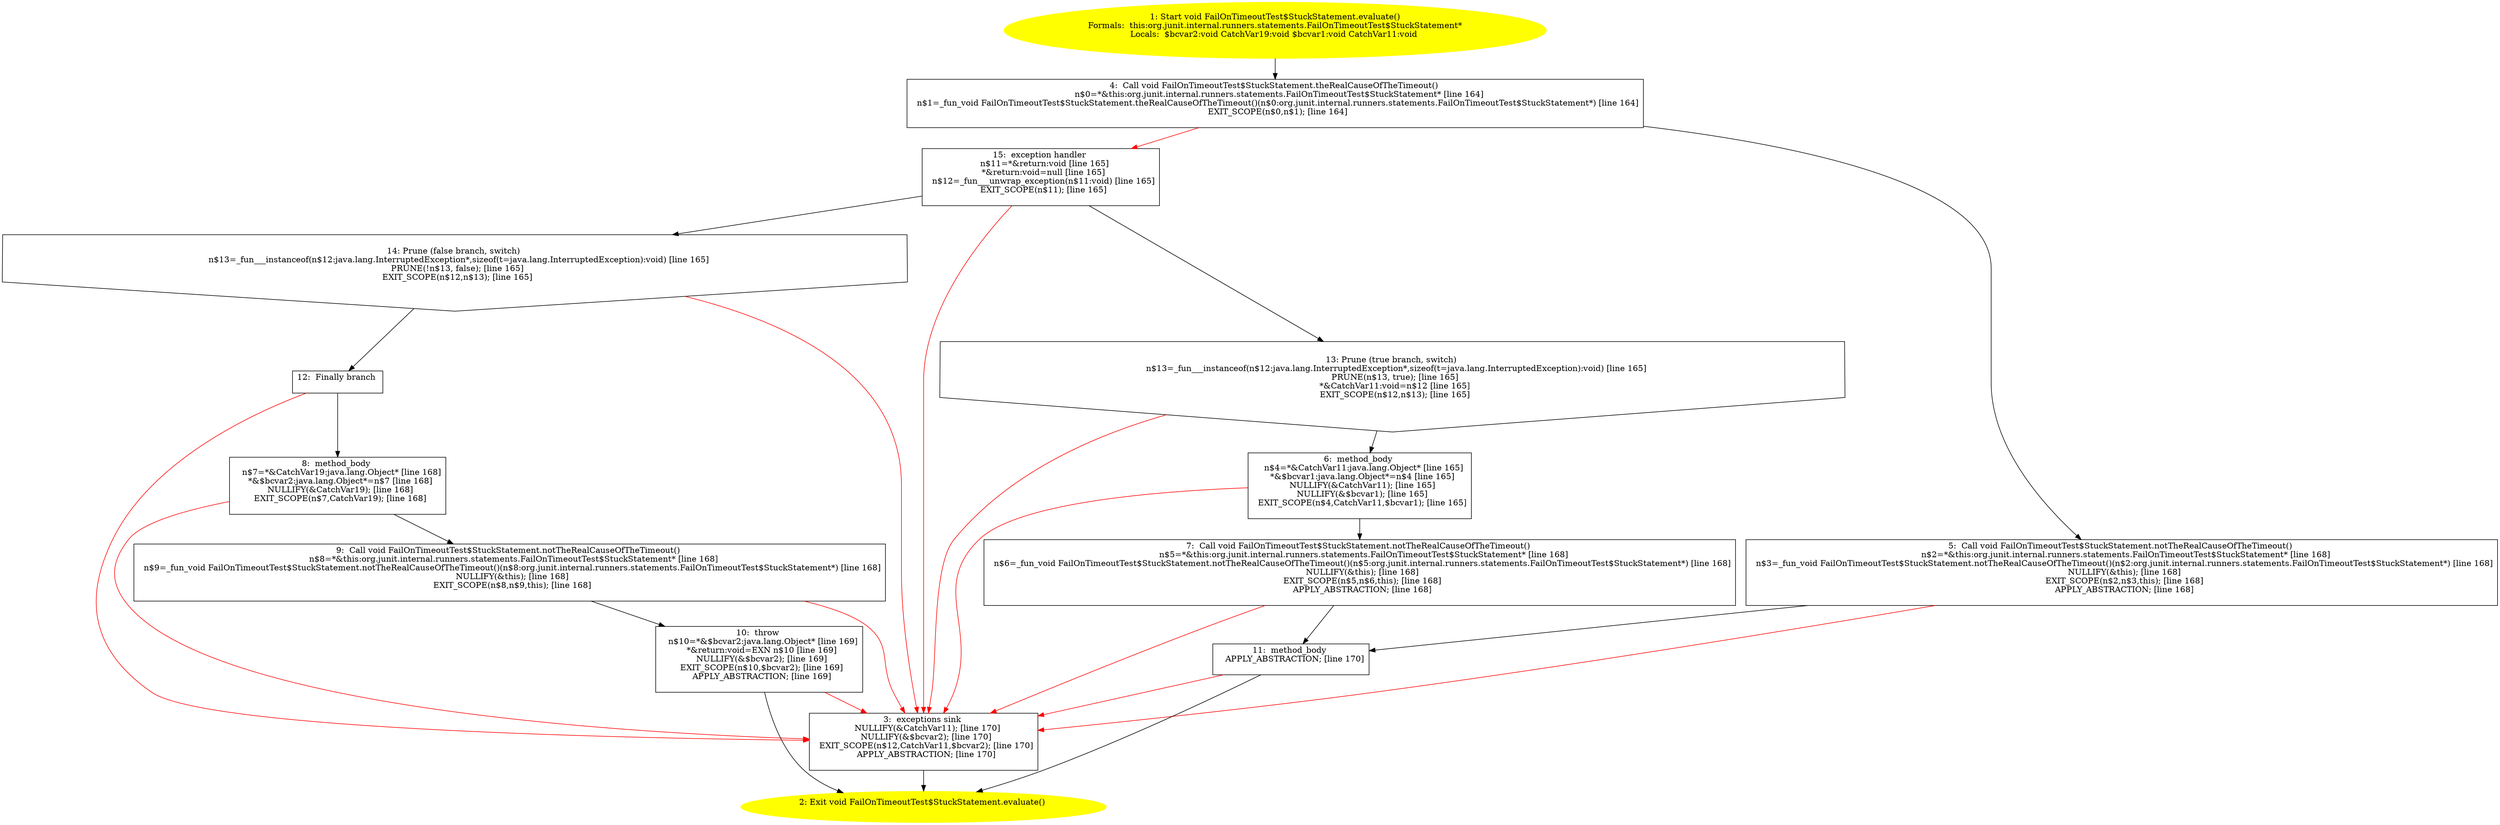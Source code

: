 /* @generated */
digraph cfg {
"org.junit.internal.runners.statements.FailOnTimeoutTest$StuckStatement.evaluate():void.7246fceee2d5349138592a4b46dc74e7_1" [label="1: Start void FailOnTimeoutTest$StuckStatement.evaluate()\nFormals:  this:org.junit.internal.runners.statements.FailOnTimeoutTest$StuckStatement*\nLocals:  $bcvar2:void CatchVar19:void $bcvar1:void CatchVar11:void \n  " color=yellow style=filled]
	

	 "org.junit.internal.runners.statements.FailOnTimeoutTest$StuckStatement.evaluate():void.7246fceee2d5349138592a4b46dc74e7_1" -> "org.junit.internal.runners.statements.FailOnTimeoutTest$StuckStatement.evaluate():void.7246fceee2d5349138592a4b46dc74e7_4" ;
"org.junit.internal.runners.statements.FailOnTimeoutTest$StuckStatement.evaluate():void.7246fceee2d5349138592a4b46dc74e7_2" [label="2: Exit void FailOnTimeoutTest$StuckStatement.evaluate() \n  " color=yellow style=filled]
	

"org.junit.internal.runners.statements.FailOnTimeoutTest$StuckStatement.evaluate():void.7246fceee2d5349138592a4b46dc74e7_3" [label="3:  exceptions sink \n   NULLIFY(&CatchVar11); [line 170]\n  NULLIFY(&$bcvar2); [line 170]\n  EXIT_SCOPE(n$12,CatchVar11,$bcvar2); [line 170]\n  APPLY_ABSTRACTION; [line 170]\n " shape="box"]
	

	 "org.junit.internal.runners.statements.FailOnTimeoutTest$StuckStatement.evaluate():void.7246fceee2d5349138592a4b46dc74e7_3" -> "org.junit.internal.runners.statements.FailOnTimeoutTest$StuckStatement.evaluate():void.7246fceee2d5349138592a4b46dc74e7_2" ;
"org.junit.internal.runners.statements.FailOnTimeoutTest$StuckStatement.evaluate():void.7246fceee2d5349138592a4b46dc74e7_4" [label="4:  Call void FailOnTimeoutTest$StuckStatement.theRealCauseOfTheTimeout() \n   n$0=*&this:org.junit.internal.runners.statements.FailOnTimeoutTest$StuckStatement* [line 164]\n  n$1=_fun_void FailOnTimeoutTest$StuckStatement.theRealCauseOfTheTimeout()(n$0:org.junit.internal.runners.statements.FailOnTimeoutTest$StuckStatement*) [line 164]\n  EXIT_SCOPE(n$0,n$1); [line 164]\n " shape="box"]
	

	 "org.junit.internal.runners.statements.FailOnTimeoutTest$StuckStatement.evaluate():void.7246fceee2d5349138592a4b46dc74e7_4" -> "org.junit.internal.runners.statements.FailOnTimeoutTest$StuckStatement.evaluate():void.7246fceee2d5349138592a4b46dc74e7_5" ;
	 "org.junit.internal.runners.statements.FailOnTimeoutTest$StuckStatement.evaluate():void.7246fceee2d5349138592a4b46dc74e7_4" -> "org.junit.internal.runners.statements.FailOnTimeoutTest$StuckStatement.evaluate():void.7246fceee2d5349138592a4b46dc74e7_15" [color="red" ];
"org.junit.internal.runners.statements.FailOnTimeoutTest$StuckStatement.evaluate():void.7246fceee2d5349138592a4b46dc74e7_5" [label="5:  Call void FailOnTimeoutTest$StuckStatement.notTheRealCauseOfTheTimeout() \n   n$2=*&this:org.junit.internal.runners.statements.FailOnTimeoutTest$StuckStatement* [line 168]\n  n$3=_fun_void FailOnTimeoutTest$StuckStatement.notTheRealCauseOfTheTimeout()(n$2:org.junit.internal.runners.statements.FailOnTimeoutTest$StuckStatement*) [line 168]\n  NULLIFY(&this); [line 168]\n  EXIT_SCOPE(n$2,n$3,this); [line 168]\n  APPLY_ABSTRACTION; [line 168]\n " shape="box"]
	

	 "org.junit.internal.runners.statements.FailOnTimeoutTest$StuckStatement.evaluate():void.7246fceee2d5349138592a4b46dc74e7_5" -> "org.junit.internal.runners.statements.FailOnTimeoutTest$StuckStatement.evaluate():void.7246fceee2d5349138592a4b46dc74e7_11" ;
	 "org.junit.internal.runners.statements.FailOnTimeoutTest$StuckStatement.evaluate():void.7246fceee2d5349138592a4b46dc74e7_5" -> "org.junit.internal.runners.statements.FailOnTimeoutTest$StuckStatement.evaluate():void.7246fceee2d5349138592a4b46dc74e7_3" [color="red" ];
"org.junit.internal.runners.statements.FailOnTimeoutTest$StuckStatement.evaluate():void.7246fceee2d5349138592a4b46dc74e7_6" [label="6:  method_body \n   n$4=*&CatchVar11:java.lang.Object* [line 165]\n  *&$bcvar1:java.lang.Object*=n$4 [line 165]\n  NULLIFY(&CatchVar11); [line 165]\n  NULLIFY(&$bcvar1); [line 165]\n  EXIT_SCOPE(n$4,CatchVar11,$bcvar1); [line 165]\n " shape="box"]
	

	 "org.junit.internal.runners.statements.FailOnTimeoutTest$StuckStatement.evaluate():void.7246fceee2d5349138592a4b46dc74e7_6" -> "org.junit.internal.runners.statements.FailOnTimeoutTest$StuckStatement.evaluate():void.7246fceee2d5349138592a4b46dc74e7_7" ;
	 "org.junit.internal.runners.statements.FailOnTimeoutTest$StuckStatement.evaluate():void.7246fceee2d5349138592a4b46dc74e7_6" -> "org.junit.internal.runners.statements.FailOnTimeoutTest$StuckStatement.evaluate():void.7246fceee2d5349138592a4b46dc74e7_3" [color="red" ];
"org.junit.internal.runners.statements.FailOnTimeoutTest$StuckStatement.evaluate():void.7246fceee2d5349138592a4b46dc74e7_7" [label="7:  Call void FailOnTimeoutTest$StuckStatement.notTheRealCauseOfTheTimeout() \n   n$5=*&this:org.junit.internal.runners.statements.FailOnTimeoutTest$StuckStatement* [line 168]\n  n$6=_fun_void FailOnTimeoutTest$StuckStatement.notTheRealCauseOfTheTimeout()(n$5:org.junit.internal.runners.statements.FailOnTimeoutTest$StuckStatement*) [line 168]\n  NULLIFY(&this); [line 168]\n  EXIT_SCOPE(n$5,n$6,this); [line 168]\n  APPLY_ABSTRACTION; [line 168]\n " shape="box"]
	

	 "org.junit.internal.runners.statements.FailOnTimeoutTest$StuckStatement.evaluate():void.7246fceee2d5349138592a4b46dc74e7_7" -> "org.junit.internal.runners.statements.FailOnTimeoutTest$StuckStatement.evaluate():void.7246fceee2d5349138592a4b46dc74e7_11" ;
	 "org.junit.internal.runners.statements.FailOnTimeoutTest$StuckStatement.evaluate():void.7246fceee2d5349138592a4b46dc74e7_7" -> "org.junit.internal.runners.statements.FailOnTimeoutTest$StuckStatement.evaluate():void.7246fceee2d5349138592a4b46dc74e7_3" [color="red" ];
"org.junit.internal.runners.statements.FailOnTimeoutTest$StuckStatement.evaluate():void.7246fceee2d5349138592a4b46dc74e7_8" [label="8:  method_body \n   n$7=*&CatchVar19:java.lang.Object* [line 168]\n  *&$bcvar2:java.lang.Object*=n$7 [line 168]\n  NULLIFY(&CatchVar19); [line 168]\n  EXIT_SCOPE(n$7,CatchVar19); [line 168]\n " shape="box"]
	

	 "org.junit.internal.runners.statements.FailOnTimeoutTest$StuckStatement.evaluate():void.7246fceee2d5349138592a4b46dc74e7_8" -> "org.junit.internal.runners.statements.FailOnTimeoutTest$StuckStatement.evaluate():void.7246fceee2d5349138592a4b46dc74e7_9" ;
	 "org.junit.internal.runners.statements.FailOnTimeoutTest$StuckStatement.evaluate():void.7246fceee2d5349138592a4b46dc74e7_8" -> "org.junit.internal.runners.statements.FailOnTimeoutTest$StuckStatement.evaluate():void.7246fceee2d5349138592a4b46dc74e7_3" [color="red" ];
"org.junit.internal.runners.statements.FailOnTimeoutTest$StuckStatement.evaluate():void.7246fceee2d5349138592a4b46dc74e7_9" [label="9:  Call void FailOnTimeoutTest$StuckStatement.notTheRealCauseOfTheTimeout() \n   n$8=*&this:org.junit.internal.runners.statements.FailOnTimeoutTest$StuckStatement* [line 168]\n  n$9=_fun_void FailOnTimeoutTest$StuckStatement.notTheRealCauseOfTheTimeout()(n$8:org.junit.internal.runners.statements.FailOnTimeoutTest$StuckStatement*) [line 168]\n  NULLIFY(&this); [line 168]\n  EXIT_SCOPE(n$8,n$9,this); [line 168]\n " shape="box"]
	

	 "org.junit.internal.runners.statements.FailOnTimeoutTest$StuckStatement.evaluate():void.7246fceee2d5349138592a4b46dc74e7_9" -> "org.junit.internal.runners.statements.FailOnTimeoutTest$StuckStatement.evaluate():void.7246fceee2d5349138592a4b46dc74e7_10" ;
	 "org.junit.internal.runners.statements.FailOnTimeoutTest$StuckStatement.evaluate():void.7246fceee2d5349138592a4b46dc74e7_9" -> "org.junit.internal.runners.statements.FailOnTimeoutTest$StuckStatement.evaluate():void.7246fceee2d5349138592a4b46dc74e7_3" [color="red" ];
"org.junit.internal.runners.statements.FailOnTimeoutTest$StuckStatement.evaluate():void.7246fceee2d5349138592a4b46dc74e7_10" [label="10:  throw \n   n$10=*&$bcvar2:java.lang.Object* [line 169]\n  *&return:void=EXN n$10 [line 169]\n  NULLIFY(&$bcvar2); [line 169]\n  EXIT_SCOPE(n$10,$bcvar2); [line 169]\n  APPLY_ABSTRACTION; [line 169]\n " shape="box"]
	

	 "org.junit.internal.runners.statements.FailOnTimeoutTest$StuckStatement.evaluate():void.7246fceee2d5349138592a4b46dc74e7_10" -> "org.junit.internal.runners.statements.FailOnTimeoutTest$StuckStatement.evaluate():void.7246fceee2d5349138592a4b46dc74e7_2" ;
	 "org.junit.internal.runners.statements.FailOnTimeoutTest$StuckStatement.evaluate():void.7246fceee2d5349138592a4b46dc74e7_10" -> "org.junit.internal.runners.statements.FailOnTimeoutTest$StuckStatement.evaluate():void.7246fceee2d5349138592a4b46dc74e7_3" [color="red" ];
"org.junit.internal.runners.statements.FailOnTimeoutTest$StuckStatement.evaluate():void.7246fceee2d5349138592a4b46dc74e7_11" [label="11:  method_body \n   APPLY_ABSTRACTION; [line 170]\n " shape="box"]
	

	 "org.junit.internal.runners.statements.FailOnTimeoutTest$StuckStatement.evaluate():void.7246fceee2d5349138592a4b46dc74e7_11" -> "org.junit.internal.runners.statements.FailOnTimeoutTest$StuckStatement.evaluate():void.7246fceee2d5349138592a4b46dc74e7_2" ;
	 "org.junit.internal.runners.statements.FailOnTimeoutTest$StuckStatement.evaluate():void.7246fceee2d5349138592a4b46dc74e7_11" -> "org.junit.internal.runners.statements.FailOnTimeoutTest$StuckStatement.evaluate():void.7246fceee2d5349138592a4b46dc74e7_3" [color="red" ];
"org.junit.internal.runners.statements.FailOnTimeoutTest$StuckStatement.evaluate():void.7246fceee2d5349138592a4b46dc74e7_12" [label="12:  Finally branch \n  " shape="box"]
	

	 "org.junit.internal.runners.statements.FailOnTimeoutTest$StuckStatement.evaluate():void.7246fceee2d5349138592a4b46dc74e7_12" -> "org.junit.internal.runners.statements.FailOnTimeoutTest$StuckStatement.evaluate():void.7246fceee2d5349138592a4b46dc74e7_8" ;
	 "org.junit.internal.runners.statements.FailOnTimeoutTest$StuckStatement.evaluate():void.7246fceee2d5349138592a4b46dc74e7_12" -> "org.junit.internal.runners.statements.FailOnTimeoutTest$StuckStatement.evaluate():void.7246fceee2d5349138592a4b46dc74e7_3" [color="red" ];
"org.junit.internal.runners.statements.FailOnTimeoutTest$StuckStatement.evaluate():void.7246fceee2d5349138592a4b46dc74e7_13" [label="13: Prune (true branch, switch) \n   n$13=_fun___instanceof(n$12:java.lang.InterruptedException*,sizeof(t=java.lang.InterruptedException):void) [line 165]\n  PRUNE(n$13, true); [line 165]\n  *&CatchVar11:void=n$12 [line 165]\n  EXIT_SCOPE(n$12,n$13); [line 165]\n " shape="invhouse"]
	

	 "org.junit.internal.runners.statements.FailOnTimeoutTest$StuckStatement.evaluate():void.7246fceee2d5349138592a4b46dc74e7_13" -> "org.junit.internal.runners.statements.FailOnTimeoutTest$StuckStatement.evaluate():void.7246fceee2d5349138592a4b46dc74e7_6" ;
	 "org.junit.internal.runners.statements.FailOnTimeoutTest$StuckStatement.evaluate():void.7246fceee2d5349138592a4b46dc74e7_13" -> "org.junit.internal.runners.statements.FailOnTimeoutTest$StuckStatement.evaluate():void.7246fceee2d5349138592a4b46dc74e7_3" [color="red" ];
"org.junit.internal.runners.statements.FailOnTimeoutTest$StuckStatement.evaluate():void.7246fceee2d5349138592a4b46dc74e7_14" [label="14: Prune (false branch, switch) \n   n$13=_fun___instanceof(n$12:java.lang.InterruptedException*,sizeof(t=java.lang.InterruptedException):void) [line 165]\n  PRUNE(!n$13, false); [line 165]\n  EXIT_SCOPE(n$12,n$13); [line 165]\n " shape="invhouse"]
	

	 "org.junit.internal.runners.statements.FailOnTimeoutTest$StuckStatement.evaluate():void.7246fceee2d5349138592a4b46dc74e7_14" -> "org.junit.internal.runners.statements.FailOnTimeoutTest$StuckStatement.evaluate():void.7246fceee2d5349138592a4b46dc74e7_12" ;
	 "org.junit.internal.runners.statements.FailOnTimeoutTest$StuckStatement.evaluate():void.7246fceee2d5349138592a4b46dc74e7_14" -> "org.junit.internal.runners.statements.FailOnTimeoutTest$StuckStatement.evaluate():void.7246fceee2d5349138592a4b46dc74e7_3" [color="red" ];
"org.junit.internal.runners.statements.FailOnTimeoutTest$StuckStatement.evaluate():void.7246fceee2d5349138592a4b46dc74e7_15" [label="15:  exception handler \n   n$11=*&return:void [line 165]\n  *&return:void=null [line 165]\n  n$12=_fun___unwrap_exception(n$11:void) [line 165]\n  EXIT_SCOPE(n$11); [line 165]\n " shape="box"]
	

	 "org.junit.internal.runners.statements.FailOnTimeoutTest$StuckStatement.evaluate():void.7246fceee2d5349138592a4b46dc74e7_15" -> "org.junit.internal.runners.statements.FailOnTimeoutTest$StuckStatement.evaluate():void.7246fceee2d5349138592a4b46dc74e7_13" ;
	 "org.junit.internal.runners.statements.FailOnTimeoutTest$StuckStatement.evaluate():void.7246fceee2d5349138592a4b46dc74e7_15" -> "org.junit.internal.runners.statements.FailOnTimeoutTest$StuckStatement.evaluate():void.7246fceee2d5349138592a4b46dc74e7_14" ;
	 "org.junit.internal.runners.statements.FailOnTimeoutTest$StuckStatement.evaluate():void.7246fceee2d5349138592a4b46dc74e7_15" -> "org.junit.internal.runners.statements.FailOnTimeoutTest$StuckStatement.evaluate():void.7246fceee2d5349138592a4b46dc74e7_3" [color="red" ];
}
